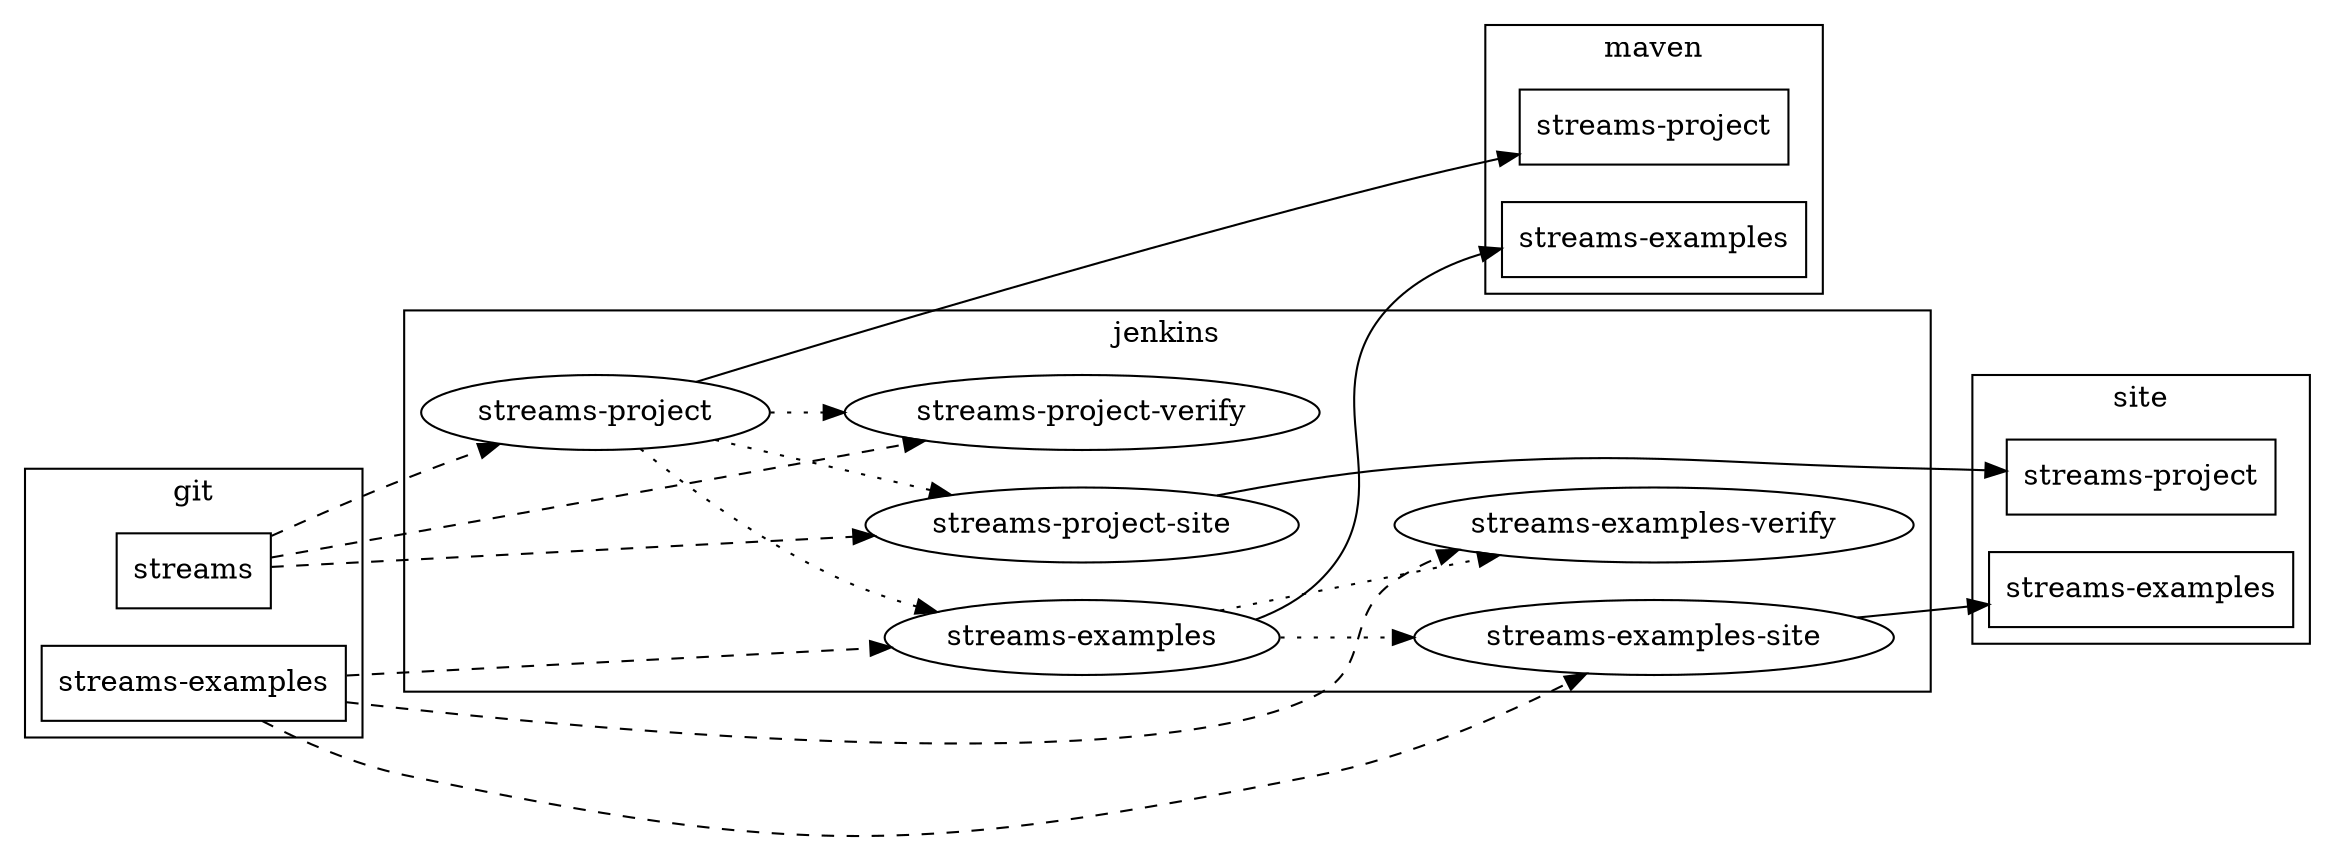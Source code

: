 /*
 * Licensed to the Apache Software Foundation (ASF) under one
 * or more contributor license agreements.  See the NOTICE file
 * distributed with this work for additional information
 * regarding copyright ownership.  The ASF licenses this file
 * to you under the Apache License, Version 2.0 (the
 * "License"); you may not use this file except in compliance
 * with the License.  You may obtain a copy of the License at
 *
 *   http://www.apache.org/licenses/LICENSE-2.0
 *
 * Unless required by applicable law or agreed to in writing,
 * software distributed under the License is distributed on an
 * "AS IS" BASIS, WITHOUT WARRANTIES OR CONDITIONS OF ANY
 * KIND, either express or implied.  See the License for the
 * specific language governing permissions and limitations
 * under the License.
 */
 digraph g {

  graph [compound = true];

  //presentation
  splines = true;
  overlap = false;
  rankdir = LR;

  subgraph cluster_git {
    label="git";
    git_streams_project [shape=box, label="streams", URL="https://github.com/apache/streams"];
    git_streams_examples [shape=box, label="streams-examples", URL="https://github.com/apache/streams-examples"];
  }

  subgraph cluster_jenkins {
    label="jenkins";
    rankdir = TB;
    jenkins_streams_trunk [label="streams-project", URL="https://builds.apache.org/job/streams-project"];
    jenkins_streams_trunk_verify [label="streams-project-verify", URL="https://builds.apache.org/job/streams-project-verify"];
    jenkins_streams_project_site [label="streams-project-site", URL="https://builds.apache.org/job/streams-project-site"];
    jenkins_streams_examples [label="streams-examples", URL="https://builds.apache.org/job/streams-examples"];
    jenkins_streams_examples_verify [label="streams-examples-verify", URL="https://builds.apache.org/job/streams-examples-verify"];
    jenkins_streams_examples_site [label="streams-examples-site", URL="https://builds.apache.org/job/streams-examples-site"];
  }
  
  subgraph cluster_maven {
    label="maven";
    maven_streams_project [shape=box, label="streams-project", URL="https://repository.apache.org/content/repositories/snapshots/org/apache/streams/streams-project/"];
    maven_streams_examples [shape=box, label="streams-examples", URL="https://repository.apache.org/content/repositories/snapshots/org/apache/streams/streams-examples/"];
  }

  subgraph cluster_site {
    label="site";
    site_streams_project [shape=box, label="streams-project", URL="http://streams.apache.org/site/latest/streams-project/"];
    site_streams_examples [shape=box, label="streams-examples", URL="http://streams.apache.org/site/latest/streams-examples/"];
  }
  
  git_streams_project -> jenkins_streams_trunk [style="dashed"]
  git_streams_project -> jenkins_streams_project_site [style="dashed"]
  git_streams_project -> jenkins_streams_trunk_verify [style="dashed"]
  git_streams_examples -> jenkins_streams_examples [style="dashed"]
  git_streams_examples -> jenkins_streams_examples_verify [style="dashed"]
  git_streams_examples -> jenkins_streams_examples_site [style="dashed"]
  
  jenkins_streams_trunk -> maven_streams_project
  jenkins_streams_examples -> maven_streams_examples
  
  jenkins_streams_project_site -> site_streams_project
  jenkins_streams_examples_site -> site_streams_examples

  jenkins_streams_trunk -> jenkins_streams_trunk_verify [style="dotted"]
  jenkins_streams_trunk -> jenkins_streams_project_site [style="dotted"]
  jenkins_streams_trunk -> jenkins_streams_examples [style="dotted"]
  jenkins_streams_examples -> jenkins_streams_examples_verify [style="dotted"]
  jenkins_streams_examples -> jenkins_streams_examples_site [style="dotted"]
   
}